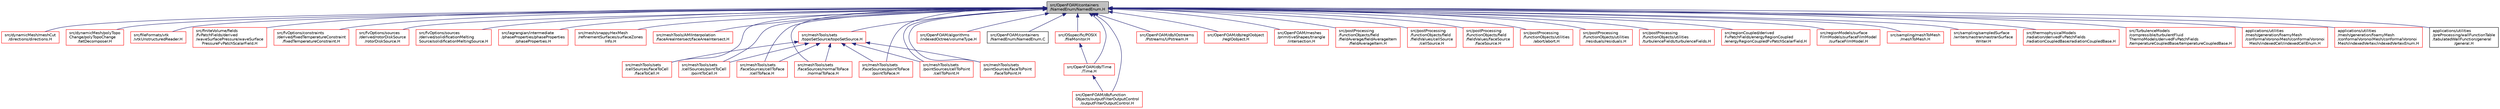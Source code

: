 digraph "src/OpenFOAM/containers/NamedEnum/NamedEnum.H"
{
  bgcolor="transparent";
  edge [fontname="Helvetica",fontsize="10",labelfontname="Helvetica",labelfontsize="10"];
  node [fontname="Helvetica",fontsize="10",shape=record];
  Node1 [label="src/OpenFOAM/containers\l/NamedEnum/NamedEnum.H",height=0.2,width=0.4,color="black", fillcolor="grey75", style="filled", fontcolor="black"];
  Node1 -> Node2 [dir="back",color="midnightblue",fontsize="10",style="solid",fontname="Helvetica"];
  Node2 [label="src/dynamicMesh/meshCut\l/directions/directions.H",height=0.2,width=0.4,color="red",URL="$a04931.html"];
  Node1 -> Node3 [dir="back",color="midnightblue",fontsize="10",style="solid",fontname="Helvetica"];
  Node3 [label="src/dynamicMesh/polyTopo\lChange/polyTopoChange\l/tetDecomposer.H",height=0.2,width=0.4,color="red",URL="$a05046.html"];
  Node1 -> Node4 [dir="back",color="midnightblue",fontsize="10",style="solid",fontname="Helvetica"];
  Node4 [label="src/fileFormats/vtk\l/vtkUnstructuredReader.H",height=0.2,width=0.4,color="red",URL="$a05167.html"];
  Node1 -> Node5 [dir="back",color="midnightblue",fontsize="10",style="solid",fontname="Helvetica"];
  Node5 [label="src/finiteVolume/fields\l/fvPatchFields/derived\l/waveSurfacePressure/waveSurface\lPressureFvPatchScalarField.H",height=0.2,width=0.4,color="red",URL="$a05665.html"];
  Node1 -> Node6 [dir="back",color="midnightblue",fontsize="10",style="solid",fontname="Helvetica"];
  Node6 [label="src/fvOptions/constraints\l/derived/fixedTemperatureConstraint\l/fixedTemperatureConstraint.H",height=0.2,width=0.4,color="red",URL="$a06404.html"];
  Node1 -> Node7 [dir="back",color="midnightblue",fontsize="10",style="solid",fontname="Helvetica"];
  Node7 [label="src/fvOptions/sources\l/derived/rotorDiskSource\l/rotorDiskSource.H",height=0.2,width=0.4,color="red",URL="$a06447.html"];
  Node1 -> Node8 [dir="back",color="midnightblue",fontsize="10",style="solid",fontname="Helvetica"];
  Node8 [label="src/fvOptions/sources\l/derived/solidificationMelting\lSource/solidificationMeltingSource.H",height=0.2,width=0.4,color="red",URL="$a06458.html"];
  Node1 -> Node9 [dir="back",color="midnightblue",fontsize="10",style="solid",fontname="Helvetica"];
  Node9 [label="src/lagrangian/intermediate\l/phaseProperties/phaseProperties\l/phaseProperties.H",height=0.2,width=0.4,color="red",URL="$a06737.html"];
  Node1 -> Node10 [dir="back",color="midnightblue",fontsize="10",style="solid",fontname="Helvetica"];
  Node10 [label="src/mesh/snappyHexMesh\l/refinementSurfaces/surfaceZones\lInfo.H",height=0.2,width=0.4,color="red",URL="$a07272.html"];
  Node1 -> Node11 [dir="back",color="midnightblue",fontsize="10",style="solid",fontname="Helvetica"];
  Node11 [label="src/meshTools/AMIInterpolation\l/faceAreaIntersect/faceAreaIntersect.H",height=0.2,width=0.4,color="red",URL="$a07342.html"];
  Node1 -> Node12 [dir="back",color="midnightblue",fontsize="10",style="solid",fontname="Helvetica"];
  Node12 [label="src/meshTools/sets\l/cellSources/faceToCell\l/faceToCell.H",height=0.2,width=0.4,color="red",URL="$a07536.html"];
  Node1 -> Node13 [dir="back",color="midnightblue",fontsize="10",style="solid",fontname="Helvetica"];
  Node13 [label="src/meshTools/sets\l/cellSources/pointToCell\l/pointToCell.H",height=0.2,width=0.4,color="red",URL="$a07549.html"];
  Node1 -> Node14 [dir="back",color="midnightblue",fontsize="10",style="solid",fontname="Helvetica"];
  Node14 [label="src/meshTools/sets\l/faceSources/cellToFace\l/cellToFace.H",height=0.2,width=0.4,color="red",URL="$a07571.html"];
  Node1 -> Node15 [dir="back",color="midnightblue",fontsize="10",style="solid",fontname="Helvetica"];
  Node15 [label="src/meshTools/sets\l/faceSources/normalToFace\l/normalToFace.H",height=0.2,width=0.4,color="red",URL="$a07577.html"];
  Node1 -> Node16 [dir="back",color="midnightblue",fontsize="10",style="solid",fontname="Helvetica"];
  Node16 [label="src/meshTools/sets\l/faceSources/pointToFace\l/pointToFace.H",height=0.2,width=0.4,color="red",URL="$a07581.html"];
  Node1 -> Node17 [dir="back",color="midnightblue",fontsize="10",style="solid",fontname="Helvetica"];
  Node17 [label="src/meshTools/sets\l/pointSources/cellToPoint\l/cellToPoint.H",height=0.2,width=0.4,color="red",URL="$a07599.html"];
  Node1 -> Node18 [dir="back",color="midnightblue",fontsize="10",style="solid",fontname="Helvetica"];
  Node18 [label="src/meshTools/sets\l/pointSources/faceToPoint\l/faceToPoint.H",height=0.2,width=0.4,color="red",URL="$a07601.html"];
  Node1 -> Node19 [dir="back",color="midnightblue",fontsize="10",style="solid",fontname="Helvetica"];
  Node19 [label="src/meshTools/sets\l/topoSetSource/topoSetSource.H",height=0.2,width=0.4,color="red",URL="$a07630.html"];
  Node19 -> Node12 [dir="back",color="midnightblue",fontsize="10",style="solid",fontname="Helvetica"];
  Node19 -> Node13 [dir="back",color="midnightblue",fontsize="10",style="solid",fontname="Helvetica"];
  Node19 -> Node14 [dir="back",color="midnightblue",fontsize="10",style="solid",fontname="Helvetica"];
  Node19 -> Node15 [dir="back",color="midnightblue",fontsize="10",style="solid",fontname="Helvetica"];
  Node19 -> Node16 [dir="back",color="midnightblue",fontsize="10",style="solid",fontname="Helvetica"];
  Node19 -> Node17 [dir="back",color="midnightblue",fontsize="10",style="solid",fontname="Helvetica"];
  Node19 -> Node18 [dir="back",color="midnightblue",fontsize="10",style="solid",fontname="Helvetica"];
  Node1 -> Node20 [dir="back",color="midnightblue",fontsize="10",style="solid",fontname="Helvetica"];
  Node20 [label="src/OpenFOAM/algorithms\l/indexedOctree/volumeType.H",height=0.2,width=0.4,color="red",URL="$a07712.html"];
  Node1 -> Node21 [dir="back",color="midnightblue",fontsize="10",style="solid",fontname="Helvetica"];
  Node21 [label="src/OpenFOAM/containers\l/NamedEnum/NamedEnum.C",height=0.2,width=0.4,color="black",URL="$a07839.html"];
  Node1 -> Node22 [dir="back",color="midnightblue",fontsize="10",style="solid",fontname="Helvetica"];
  Node22 [label="src/OpenFOAM/db/function\lObjects/outputFilterOutputControl\l/outputFilterOutputControl.H",height=0.2,width=0.4,color="red",URL="$a07908.html"];
  Node1 -> Node23 [dir="back",color="midnightblue",fontsize="10",style="solid",fontname="Helvetica"];
  Node23 [label="src/OpenFOAM/db/IOstreams\l/Pstreams/UPstream.H",height=0.2,width=0.4,color="red",URL="$a07971.html"];
  Node1 -> Node24 [dir="back",color="midnightblue",fontsize="10",style="solid",fontname="Helvetica"];
  Node24 [label="src/OpenFOAM/db/regIOobject\l/regIOobject.H",height=0.2,width=0.4,color="red",URL="$a08000.html"];
  Node1 -> Node25 [dir="back",color="midnightblue",fontsize="10",style="solid",fontname="Helvetica"];
  Node25 [label="src/OpenFOAM/db/Time\l/Time.H",height=0.2,width=0.4,color="red",URL="$a08016.html"];
  Node25 -> Node22 [dir="back",color="midnightblue",fontsize="10",style="solid",fontname="Helvetica"];
  Node1 -> Node26 [dir="back",color="midnightblue",fontsize="10",style="solid",fontname="Helvetica"];
  Node26 [label="src/OpenFOAM/meshes\l/primitiveShapes/triangle\l/intersection.H",height=0.2,width=0.4,color="red",URL="$a08959.html"];
  Node1 -> Node27 [dir="back",color="midnightblue",fontsize="10",style="solid",fontname="Helvetica"];
  Node27 [label="src/OSspecific/POSIX\l/fileMonitor.H",height=0.2,width=0.4,color="red",URL="$a09254.html"];
  Node27 -> Node25 [dir="back",color="midnightblue",fontsize="10",style="solid",fontname="Helvetica"];
  Node1 -> Node28 [dir="back",color="midnightblue",fontsize="10",style="solid",fontname="Helvetica"];
  Node28 [label="src/postProcessing\l/functionObjects/field\l/fieldAverage/fieldAverageItem\l/fieldAverageItem.H",height=0.2,width=0.4,color="red",URL="$a09363.html"];
  Node1 -> Node29 [dir="back",color="midnightblue",fontsize="10",style="solid",fontname="Helvetica"];
  Node29 [label="src/postProcessing\l/functionObjects/field\l/fieldValues/cellSource\l/cellSource.H",height=0.2,width=0.4,color="red",URL="$a09376.html"];
  Node1 -> Node30 [dir="back",color="midnightblue",fontsize="10",style="solid",fontname="Helvetica"];
  Node30 [label="src/postProcessing\l/functionObjects/field\l/fieldValues/faceSource\l/faceSource.H",height=0.2,width=0.4,color="red",URL="$a09382.html"];
  Node1 -> Node31 [dir="back",color="midnightblue",fontsize="10",style="solid",fontname="Helvetica"];
  Node31 [label="src/postProcessing\l/functionObjects/utilities\l/abort/abort.H",height=0.2,width=0.4,color="red",URL="$a09486.html"];
  Node1 -> Node32 [dir="back",color="midnightblue",fontsize="10",style="solid",fontname="Helvetica"];
  Node32 [label="src/postProcessing\l/functionObjects/utilities\l/residuals/residuals.H",height=0.2,width=0.4,color="red",URL="$a09528.html"];
  Node1 -> Node33 [dir="back",color="midnightblue",fontsize="10",style="solid",fontname="Helvetica"];
  Node33 [label="src/postProcessing\l/functionObjects/utilities\l/turbulenceFields/turbulenceFields.H",height=0.2,width=0.4,color="red",URL="$a09547.html"];
  Node1 -> Node34 [dir="back",color="midnightblue",fontsize="10",style="solid",fontname="Helvetica"];
  Node34 [label="src/regionCoupled/derived\lFvPatchFields/energyRegionCoupled\l/energyRegionCoupledFvPatchScalarField.H",height=0.2,width=0.4,color="red",URL="$a09598.html"];
  Node1 -> Node35 [dir="back",color="midnightblue",fontsize="10",style="solid",fontname="Helvetica"];
  Node35 [label="src/regionModels/surface\lFilmModels/surfaceFilmModel\l/surfaceFilmModel.H",height=0.2,width=0.4,color="red",URL="$a09733.html"];
  Node1 -> Node36 [dir="back",color="midnightblue",fontsize="10",style="solid",fontname="Helvetica"];
  Node36 [label="src/sampling/meshToMesh\l/meshToMesh.H",height=0.2,width=0.4,color="red",URL="$a09895.html"];
  Node1 -> Node37 [dir="back",color="midnightblue",fontsize="10",style="solid",fontname="Helvetica"];
  Node37 [label="src/sampling/sampledSurface\l/writers/nastran/nastranSurface\lWriter.H",height=0.2,width=0.4,color="red",URL="$a10001.html"];
  Node1 -> Node38 [dir="back",color="midnightblue",fontsize="10",style="solid",fontname="Helvetica"];
  Node38 [label="src/thermophysicalModels\l/radiation/derivedFvPatchFields\l/radiationCoupledBase/radiationCoupledBase.H",height=0.2,width=0.4,color="red",URL="$a10351.html"];
  Node1 -> Node39 [dir="back",color="midnightblue",fontsize="10",style="solid",fontname="Helvetica"];
  Node39 [label="src/TurbulenceModels\l/compressible/turbulentFluid\lThermoModels/derivedFvPatchFields\l/temperatureCoupledBase/temperatureCoupledBase.H",height=0.2,width=0.4,color="red",URL="$a10770.html"];
  Node1 -> Node40 [dir="back",color="midnightblue",fontsize="10",style="solid",fontname="Helvetica"];
  Node40 [label="applications/utilities\l/mesh/generation/foamyMesh\l/conformalVoronoiMesh/conformalVoronoi\lMesh/indexedCell/indexedCellEnum.H",height=0.2,width=0.4,color="red",URL="$a04174.html"];
  Node1 -> Node41 [dir="back",color="midnightblue",fontsize="10",style="solid",fontname="Helvetica"];
  Node41 [label="applications/utilities\l/mesh/generation/foamyMesh\l/conformalVoronoiMesh/conformalVoronoi\lMesh/indexedVertex/indexedVertexEnum.H",height=0.2,width=0.4,color="red",URL="$a04182.html"];
  Node1 -> Node42 [dir="back",color="midnightblue",fontsize="10",style="solid",fontname="Helvetica"];
  Node42 [label="applications/utilities\l/preProcessing/wallFunctionTable\l/tabulatedWallFunction/general\l/general.H",height=0.2,width=0.4,color="black",URL="$a06551.html"];
}
